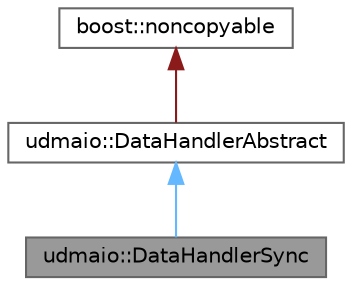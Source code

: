 digraph "udmaio::DataHandlerSync"
{
 // INTERACTIVE_SVG=YES
 // LATEX_PDF_SIZE
  bgcolor="transparent";
  edge [fontname=Helvetica,fontsize=10,labelfontname=Helvetica,labelfontsize=10];
  node [fontname=Helvetica,fontsize=10,shape=box,height=0.2,width=0.4];
  Node1 [label="udmaio::DataHandlerSync",height=0.2,width=0.4,color="gray40", fillcolor="grey60", style="filled", fontcolor="black",tooltip="Synchronous data handler with blocking read interface."];
  Node2 -> Node1 [dir="back",color="steelblue1",style="solid"];
  Node2 [label="udmaio::DataHandlerAbstract",height=0.2,width=0.4,color="gray40", fillcolor="white", style="filled",URL="$classudmaio_1_1_data_handler_abstract.html",tooltip="Base class to implement a DMA data reception handler."];
  Node3 -> Node2 [dir="back",color="firebrick4",style="solid"];
  Node3 [label="boost::noncopyable",height=0.2,width=0.4,color="gray40", fillcolor="white", style="filled",tooltip=" "];
}
